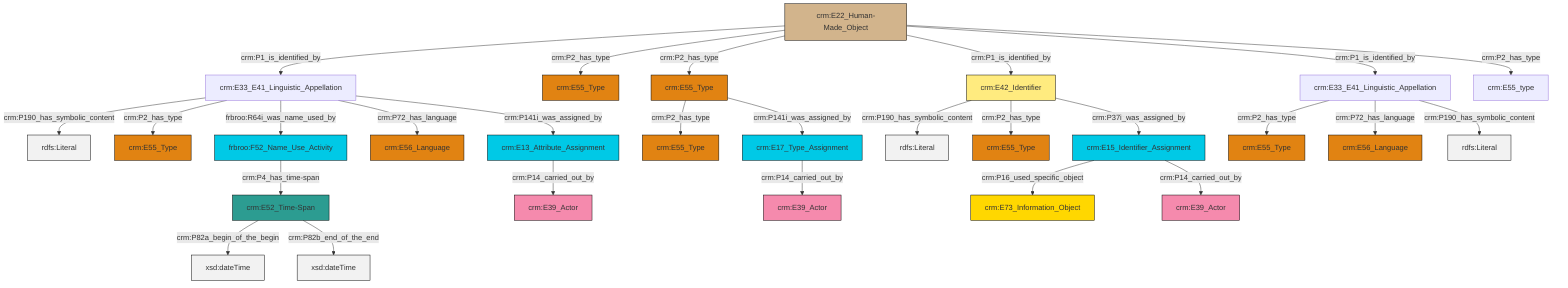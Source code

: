 graph TD
classDef Literal fill:#f2f2f2,stroke:#000000;
classDef CRM_Entity fill:#FFFFFF,stroke:#000000;
classDef Temporal_Entity fill:#00C9E6, stroke:#000000;
classDef Type fill:#E18312, stroke:#000000;
classDef Time-Span fill:#2C9C91, stroke:#000000;
classDef Appellation fill:#FFEB7F, stroke:#000000;
classDef Place fill:#008836, stroke:#000000;
classDef Persistent_Item fill:#B266B2, stroke:#000000;
classDef Conceptual_Object fill:#FFD700, stroke:#000000;
classDef Physical_Thing fill:#D2B48C, stroke:#000000;
classDef Actor fill:#f58aad, stroke:#000000;
classDef PC_Classes fill:#4ce600, stroke:#000000;
classDef Multi fill:#cccccc,stroke:#000000;

0["crm:E17_Type_Assignment"]:::Temporal_Entity -->|crm:P14_carried_out_by| 1["crm:E39_Actor"]:::Actor
3["crm:E15_Identifier_Assignment"]:::Temporal_Entity -->|crm:P16_used_specific_object| 4["crm:E73_Information_Object"]:::Conceptual_Object
5["crm:E42_Identifier"]:::Appellation -->|crm:P190_has_symbolic_content| 6[rdfs:Literal]:::Literal
7["crm:E33_E41_Linguistic_Appellation"]:::Default -->|crm:P2_has_type| 8["crm:E55_Type"]:::Type
5["crm:E42_Identifier"]:::Appellation -->|crm:P2_has_type| 9["crm:E55_Type"]:::Type
12["crm:E22_Human-Made_Object"]:::Physical_Thing -->|crm:P1_is_identified_by| 13["crm:E33_E41_Linguistic_Appellation"]:::Default
16["crm:E55_Type"]:::Type -->|crm:P2_has_type| 17["crm:E55_Type"]:::Type
12["crm:E22_Human-Made_Object"]:::Physical_Thing -->|crm:P2_has_type| 18["crm:E55_Type"]:::Type
3["crm:E15_Identifier_Assignment"]:::Temporal_Entity -->|crm:P14_carried_out_by| 14["crm:E39_Actor"]:::Actor
21["frbroo:F52_Name_Use_Activity"]:::Temporal_Entity -->|crm:P4_has_time-span| 22["crm:E52_Time-Span"]:::Time-Span
13["crm:E33_E41_Linguistic_Appellation"]:::Default -->|crm:P190_has_symbolic_content| 23[rdfs:Literal]:::Literal
22["crm:E52_Time-Span"]:::Time-Span -->|crm:P82a_begin_of_the_begin| 25[xsd:dateTime]:::Literal
16["crm:E55_Type"]:::Type -->|crm:P141i_was_assigned_by| 0["crm:E17_Type_Assignment"]:::Temporal_Entity
12["crm:E22_Human-Made_Object"]:::Physical_Thing -->|crm:P2_has_type| 16["crm:E55_Type"]:::Type
7["crm:E33_E41_Linguistic_Appellation"]:::Default -->|crm:P72_has_language| 10["crm:E56_Language"]:::Type
13["crm:E33_E41_Linguistic_Appellation"]:::Default -->|crm:P2_has_type| 39["crm:E55_Type"]:::Type
22["crm:E52_Time-Span"]:::Time-Span -->|crm:P82b_end_of_the_end| 40[xsd:dateTime]:::Literal
12["crm:E22_Human-Made_Object"]:::Physical_Thing -->|crm:P1_is_identified_by| 5["crm:E42_Identifier"]:::Appellation
12["crm:E22_Human-Made_Object"]:::Physical_Thing -->|crm:P1_is_identified_by| 7["crm:E33_E41_Linguistic_Appellation"]:::Default
13["crm:E33_E41_Linguistic_Appellation"]:::Default -->|frbroo:R64i_was_name_used_by| 21["frbroo:F52_Name_Use_Activity"]:::Temporal_Entity
13["crm:E33_E41_Linguistic_Appellation"]:::Default -->|crm:P72_has_language| 44["crm:E56_Language"]:::Type
19["crm:E13_Attribute_Assignment"]:::Temporal_Entity -->|crm:P14_carried_out_by| 36["crm:E39_Actor"]:::Actor
7["crm:E33_E41_Linguistic_Appellation"]:::Default -->|crm:P190_has_symbolic_content| 45[rdfs:Literal]:::Literal
13["crm:E33_E41_Linguistic_Appellation"]:::Default -->|crm:P141i_was_assigned_by| 19["crm:E13_Attribute_Assignment"]:::Temporal_Entity
5["crm:E42_Identifier"]:::Appellation -->|crm:P37i_was_assigned_by| 3["crm:E15_Identifier_Assignment"]:::Temporal_Entity
12["crm:E22_Human-Made_Object"]:::Physical_Thing -->|crm:P2_has_type| 28["crm:E55_type"]:::Default